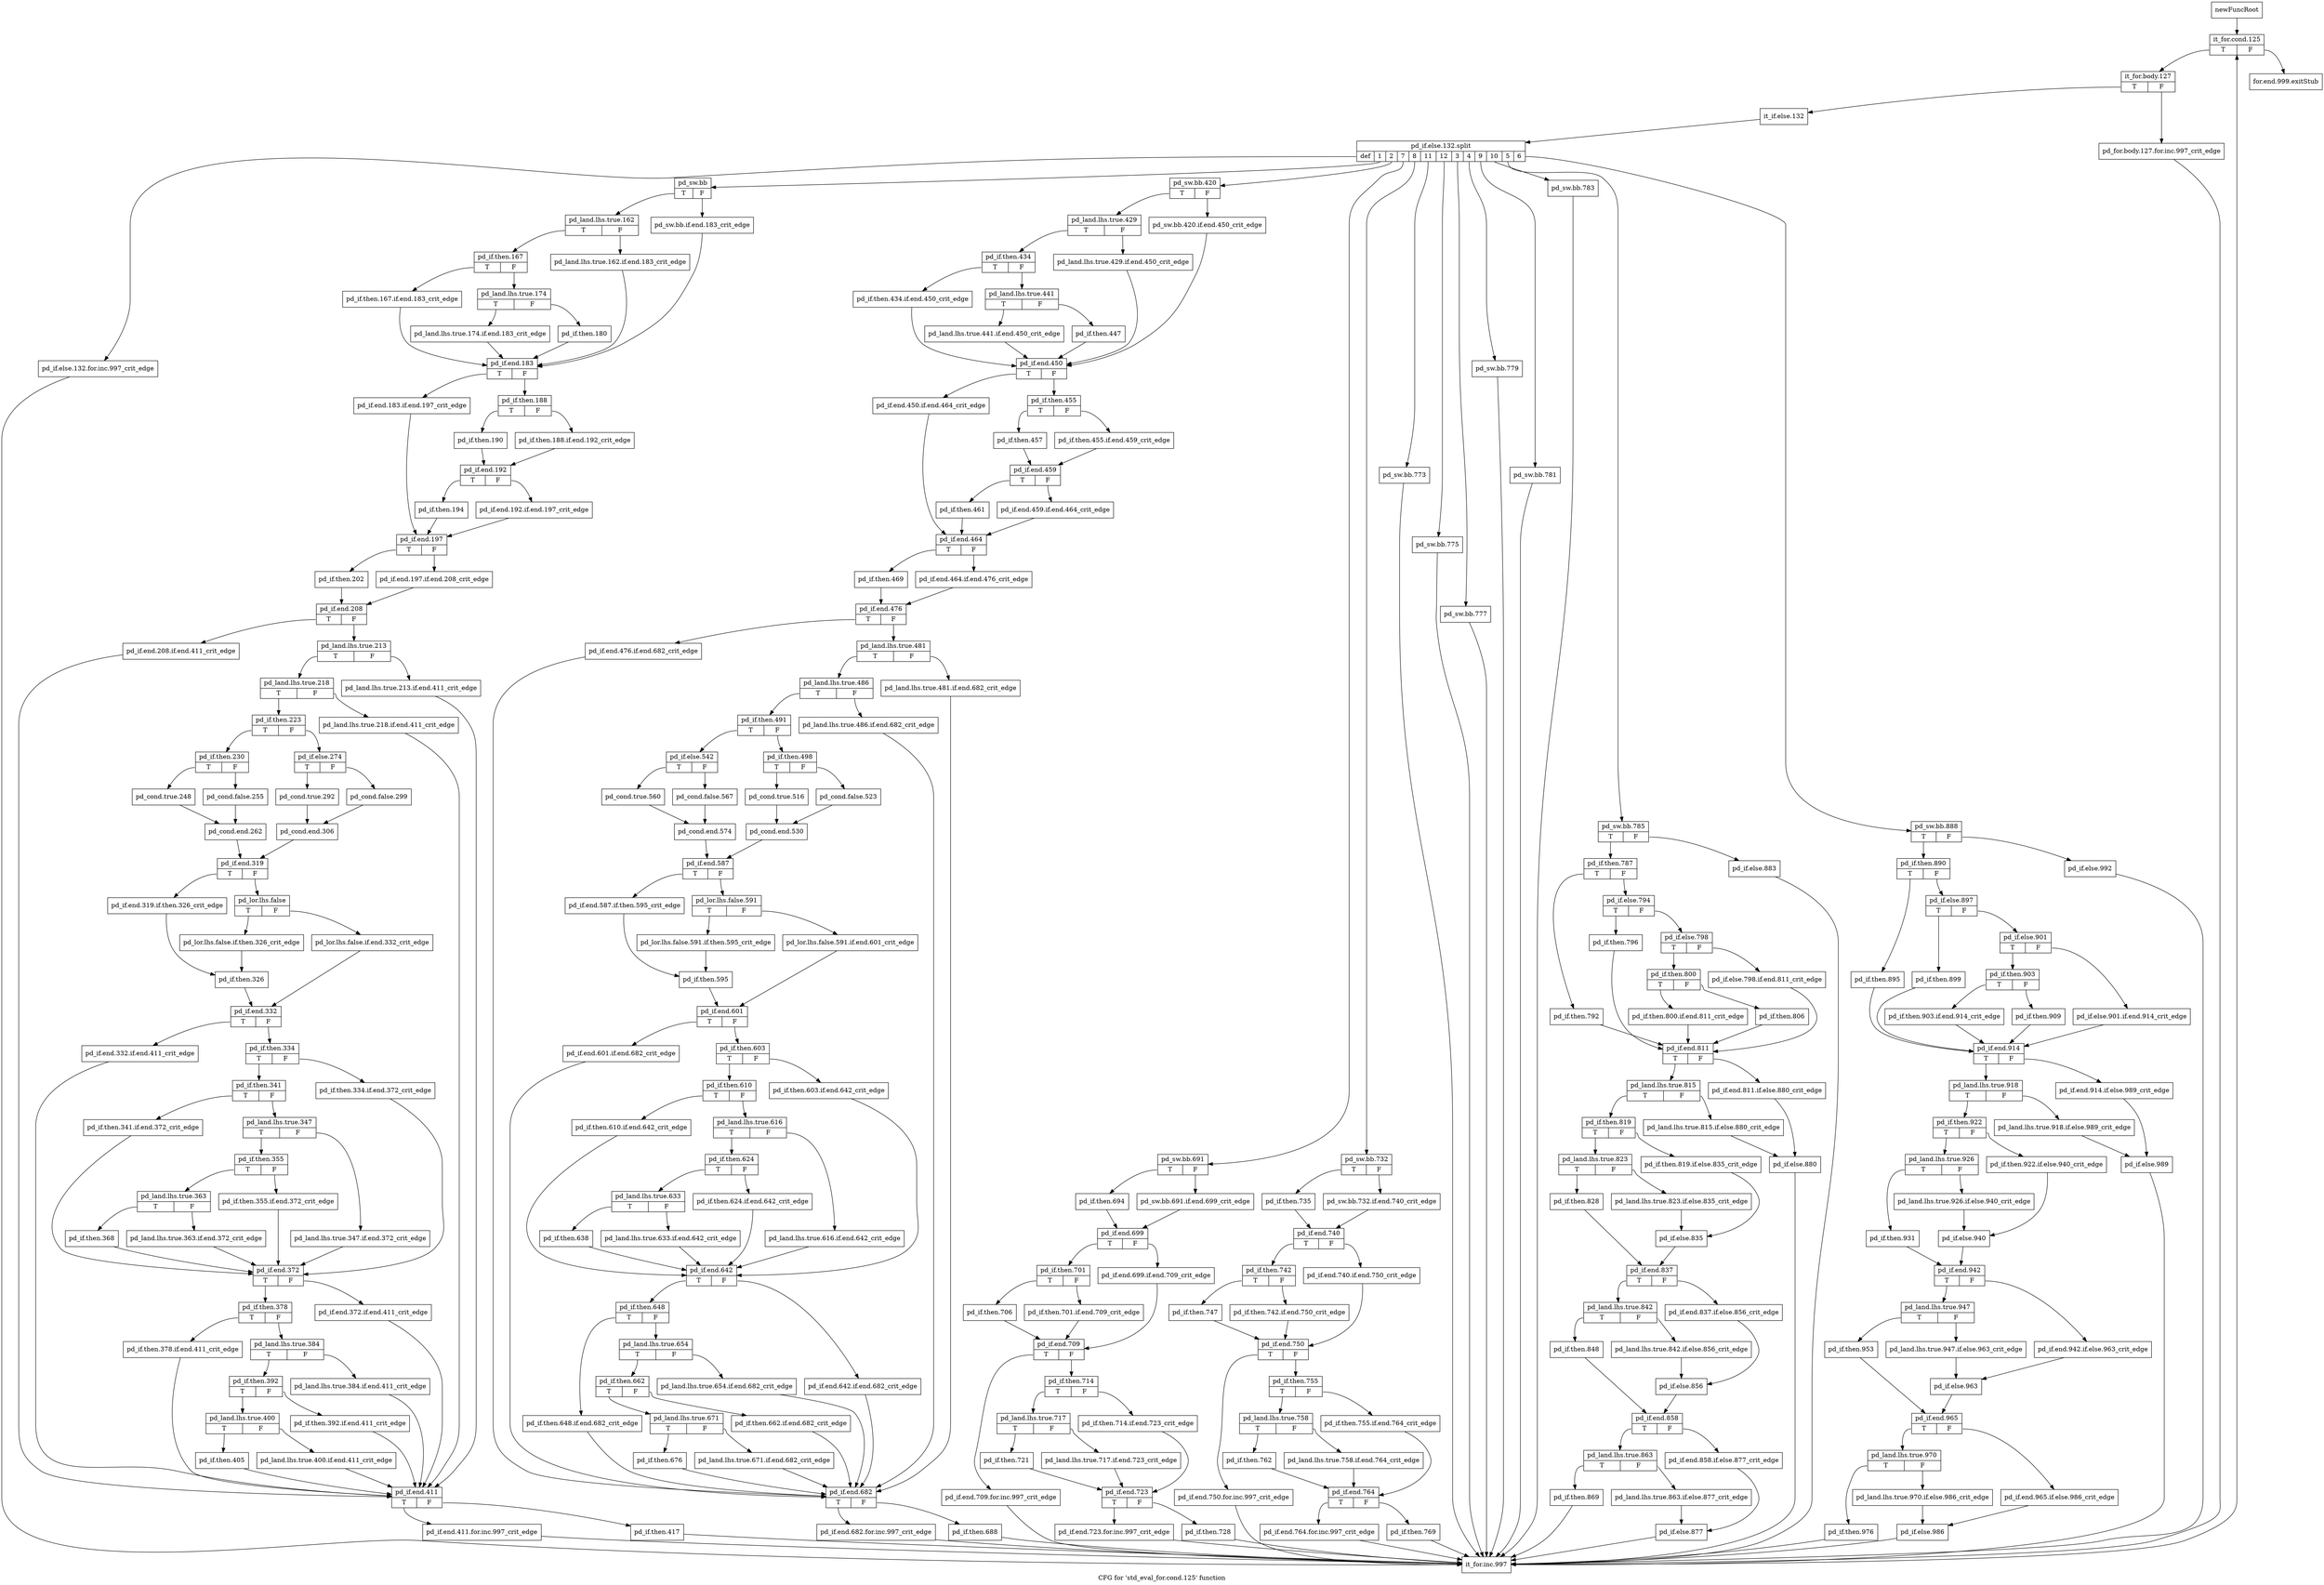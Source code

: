 digraph "CFG for 'std_eval_for.cond.125' function" {
	label="CFG for 'std_eval_for.cond.125' function";

	Node0x105df70 [shape=record,label="{newFuncRoot}"];
	Node0x105df70 -> Node0x1061410;
	Node0x10613c0 [shape=record,label="{for.end.999.exitStub}"];
	Node0x1061410 [shape=record,label="{it_for.cond.125|{<s0>T|<s1>F}}"];
	Node0x1061410:s0 -> Node0x1061460;
	Node0x1061410:s1 -> Node0x10613c0;
	Node0x1061460 [shape=record,label="{it_for.body.127|{<s0>T|<s1>F}}"];
	Node0x1061460:s0 -> Node0x1061500;
	Node0x1061460:s1 -> Node0x10614b0;
	Node0x10614b0 [shape=record,label="{pd_for.body.127.for.inc.997_crit_edge}"];
	Node0x10614b0 -> Node0x1066280;
	Node0x1061500 [shape=record,label="{it_if.else.132}"];
	Node0x1061500 -> Node0x137d910;
	Node0x137d910 [shape=record,label="{pd_if.else.132.split|{<s0>def|<s1>1|<s2>2|<s3>7|<s4>8|<s5>11|<s6>12|<s7>3|<s8>4|<s9>9|<s10>10|<s11>5|<s12>6}}"];
	Node0x137d910:s0 -> Node0x1066230;
	Node0x137d910:s1 -> Node0x1064cf0;
	Node0x137d910:s2 -> Node0x10637b0;
	Node0x137d910:s3 -> Node0x1063210;
	Node0x137d910:s4 -> Node0x1062c70;
	Node0x137d910:s5 -> Node0x1062c20;
	Node0x137d910:s6 -> Node0x1062bd0;
	Node0x137d910:s7 -> Node0x1062b80;
	Node0x137d910:s8 -> Node0x1062b30;
	Node0x137d910:s9 -> Node0x1062ae0;
	Node0x137d910:s10 -> Node0x1062a90;
	Node0x137d910:s11 -> Node0x1061ff0;
	Node0x137d910:s12 -> Node0x1061550;
	Node0x1061550 [shape=record,label="{pd_sw.bb.888|{<s0>T|<s1>F}}"];
	Node0x1061550:s0 -> Node0x10615f0;
	Node0x1061550:s1 -> Node0x10615a0;
	Node0x10615a0 [shape=record,label="{pd_if.else.992}"];
	Node0x10615a0 -> Node0x1066280;
	Node0x10615f0 [shape=record,label="{pd_if.then.890|{<s0>T|<s1>F}}"];
	Node0x10615f0:s0 -> Node0x1061870;
	Node0x10615f0:s1 -> Node0x1061640;
	Node0x1061640 [shape=record,label="{pd_if.else.897|{<s0>T|<s1>F}}"];
	Node0x1061640:s0 -> Node0x1061820;
	Node0x1061640:s1 -> Node0x1061690;
	Node0x1061690 [shape=record,label="{pd_if.else.901|{<s0>T|<s1>F}}"];
	Node0x1061690:s0 -> Node0x1061730;
	Node0x1061690:s1 -> Node0x10616e0;
	Node0x10616e0 [shape=record,label="{pd_if.else.901.if.end.914_crit_edge}"];
	Node0x10616e0 -> Node0x10618c0;
	Node0x1061730 [shape=record,label="{pd_if.then.903|{<s0>T|<s1>F}}"];
	Node0x1061730:s0 -> Node0x10617d0;
	Node0x1061730:s1 -> Node0x1061780;
	Node0x1061780 [shape=record,label="{pd_if.then.909}"];
	Node0x1061780 -> Node0x10618c0;
	Node0x10617d0 [shape=record,label="{pd_if.then.903.if.end.914_crit_edge}"];
	Node0x10617d0 -> Node0x10618c0;
	Node0x1061820 [shape=record,label="{pd_if.then.899}"];
	Node0x1061820 -> Node0x10618c0;
	Node0x1061870 [shape=record,label="{pd_if.then.895}"];
	Node0x1061870 -> Node0x10618c0;
	Node0x10618c0 [shape=record,label="{pd_if.end.914|{<s0>T|<s1>F}}"];
	Node0x10618c0:s0 -> Node0x1061960;
	Node0x10618c0:s1 -> Node0x1061910;
	Node0x1061910 [shape=record,label="{pd_if.end.914.if.else.989_crit_edge}"];
	Node0x1061910 -> Node0x1061a00;
	Node0x1061960 [shape=record,label="{pd_land.lhs.true.918|{<s0>T|<s1>F}}"];
	Node0x1061960:s0 -> Node0x1061a50;
	Node0x1061960:s1 -> Node0x10619b0;
	Node0x10619b0 [shape=record,label="{pd_land.lhs.true.918.if.else.989_crit_edge}"];
	Node0x10619b0 -> Node0x1061a00;
	Node0x1061a00 [shape=record,label="{pd_if.else.989}"];
	Node0x1061a00 -> Node0x1066280;
	Node0x1061a50 [shape=record,label="{pd_if.then.922|{<s0>T|<s1>F}}"];
	Node0x1061a50:s0 -> Node0x1061af0;
	Node0x1061a50:s1 -> Node0x1061aa0;
	Node0x1061aa0 [shape=record,label="{pd_if.then.922.if.else.940_crit_edge}"];
	Node0x1061aa0 -> Node0x1061b90;
	Node0x1061af0 [shape=record,label="{pd_land.lhs.true.926|{<s0>T|<s1>F}}"];
	Node0x1061af0:s0 -> Node0x1061be0;
	Node0x1061af0:s1 -> Node0x1061b40;
	Node0x1061b40 [shape=record,label="{pd_land.lhs.true.926.if.else.940_crit_edge}"];
	Node0x1061b40 -> Node0x1061b90;
	Node0x1061b90 [shape=record,label="{pd_if.else.940}"];
	Node0x1061b90 -> Node0x1061c30;
	Node0x1061be0 [shape=record,label="{pd_if.then.931}"];
	Node0x1061be0 -> Node0x1061c30;
	Node0x1061c30 [shape=record,label="{pd_if.end.942|{<s0>T|<s1>F}}"];
	Node0x1061c30:s0 -> Node0x1061cd0;
	Node0x1061c30:s1 -> Node0x1061c80;
	Node0x1061c80 [shape=record,label="{pd_if.end.942.if.else.963_crit_edge}"];
	Node0x1061c80 -> Node0x1061d70;
	Node0x1061cd0 [shape=record,label="{pd_land.lhs.true.947|{<s0>T|<s1>F}}"];
	Node0x1061cd0:s0 -> Node0x1061dc0;
	Node0x1061cd0:s1 -> Node0x1061d20;
	Node0x1061d20 [shape=record,label="{pd_land.lhs.true.947.if.else.963_crit_edge}"];
	Node0x1061d20 -> Node0x1061d70;
	Node0x1061d70 [shape=record,label="{pd_if.else.963}"];
	Node0x1061d70 -> Node0x1061e10;
	Node0x1061dc0 [shape=record,label="{pd_if.then.953}"];
	Node0x1061dc0 -> Node0x1061e10;
	Node0x1061e10 [shape=record,label="{pd_if.end.965|{<s0>T|<s1>F}}"];
	Node0x1061e10:s0 -> Node0x1061eb0;
	Node0x1061e10:s1 -> Node0x1061e60;
	Node0x1061e60 [shape=record,label="{pd_if.end.965.if.else.986_crit_edge}"];
	Node0x1061e60 -> Node0x1061f50;
	Node0x1061eb0 [shape=record,label="{pd_land.lhs.true.970|{<s0>T|<s1>F}}"];
	Node0x1061eb0:s0 -> Node0x1061fa0;
	Node0x1061eb0:s1 -> Node0x1061f00;
	Node0x1061f00 [shape=record,label="{pd_land.lhs.true.970.if.else.986_crit_edge}"];
	Node0x1061f00 -> Node0x1061f50;
	Node0x1061f50 [shape=record,label="{pd_if.else.986}"];
	Node0x1061f50 -> Node0x1066280;
	Node0x1061fa0 [shape=record,label="{pd_if.then.976}"];
	Node0x1061fa0 -> Node0x1066280;
	Node0x1061ff0 [shape=record,label="{pd_sw.bb.785|{<s0>T|<s1>F}}"];
	Node0x1061ff0:s0 -> Node0x1062090;
	Node0x1061ff0:s1 -> Node0x1062040;
	Node0x1062040 [shape=record,label="{pd_if.else.883}"];
	Node0x1062040 -> Node0x1066280;
	Node0x1062090 [shape=record,label="{pd_if.then.787|{<s0>T|<s1>F}}"];
	Node0x1062090:s0 -> Node0x1062310;
	Node0x1062090:s1 -> Node0x10620e0;
	Node0x10620e0 [shape=record,label="{pd_if.else.794|{<s0>T|<s1>F}}"];
	Node0x10620e0:s0 -> Node0x10622c0;
	Node0x10620e0:s1 -> Node0x1062130;
	Node0x1062130 [shape=record,label="{pd_if.else.798|{<s0>T|<s1>F}}"];
	Node0x1062130:s0 -> Node0x10621d0;
	Node0x1062130:s1 -> Node0x1062180;
	Node0x1062180 [shape=record,label="{pd_if.else.798.if.end.811_crit_edge}"];
	Node0x1062180 -> Node0x1062360;
	Node0x10621d0 [shape=record,label="{pd_if.then.800|{<s0>T|<s1>F}}"];
	Node0x10621d0:s0 -> Node0x1062270;
	Node0x10621d0:s1 -> Node0x1062220;
	Node0x1062220 [shape=record,label="{pd_if.then.806}"];
	Node0x1062220 -> Node0x1062360;
	Node0x1062270 [shape=record,label="{pd_if.then.800.if.end.811_crit_edge}"];
	Node0x1062270 -> Node0x1062360;
	Node0x10622c0 [shape=record,label="{pd_if.then.796}"];
	Node0x10622c0 -> Node0x1062360;
	Node0x1062310 [shape=record,label="{pd_if.then.792}"];
	Node0x1062310 -> Node0x1062360;
	Node0x1062360 [shape=record,label="{pd_if.end.811|{<s0>T|<s1>F}}"];
	Node0x1062360:s0 -> Node0x1062400;
	Node0x1062360:s1 -> Node0x10623b0;
	Node0x10623b0 [shape=record,label="{pd_if.end.811.if.else.880_crit_edge}"];
	Node0x10623b0 -> Node0x10624a0;
	Node0x1062400 [shape=record,label="{pd_land.lhs.true.815|{<s0>T|<s1>F}}"];
	Node0x1062400:s0 -> Node0x10624f0;
	Node0x1062400:s1 -> Node0x1062450;
	Node0x1062450 [shape=record,label="{pd_land.lhs.true.815.if.else.880_crit_edge}"];
	Node0x1062450 -> Node0x10624a0;
	Node0x10624a0 [shape=record,label="{pd_if.else.880}"];
	Node0x10624a0 -> Node0x1066280;
	Node0x10624f0 [shape=record,label="{pd_if.then.819|{<s0>T|<s1>F}}"];
	Node0x10624f0:s0 -> Node0x1062590;
	Node0x10624f0:s1 -> Node0x1062540;
	Node0x1062540 [shape=record,label="{pd_if.then.819.if.else.835_crit_edge}"];
	Node0x1062540 -> Node0x1062630;
	Node0x1062590 [shape=record,label="{pd_land.lhs.true.823|{<s0>T|<s1>F}}"];
	Node0x1062590:s0 -> Node0x1062680;
	Node0x1062590:s1 -> Node0x10625e0;
	Node0x10625e0 [shape=record,label="{pd_land.lhs.true.823.if.else.835_crit_edge}"];
	Node0x10625e0 -> Node0x1062630;
	Node0x1062630 [shape=record,label="{pd_if.else.835}"];
	Node0x1062630 -> Node0x10626d0;
	Node0x1062680 [shape=record,label="{pd_if.then.828}"];
	Node0x1062680 -> Node0x10626d0;
	Node0x10626d0 [shape=record,label="{pd_if.end.837|{<s0>T|<s1>F}}"];
	Node0x10626d0:s0 -> Node0x1062770;
	Node0x10626d0:s1 -> Node0x1062720;
	Node0x1062720 [shape=record,label="{pd_if.end.837.if.else.856_crit_edge}"];
	Node0x1062720 -> Node0x1062810;
	Node0x1062770 [shape=record,label="{pd_land.lhs.true.842|{<s0>T|<s1>F}}"];
	Node0x1062770:s0 -> Node0x1062860;
	Node0x1062770:s1 -> Node0x10627c0;
	Node0x10627c0 [shape=record,label="{pd_land.lhs.true.842.if.else.856_crit_edge}"];
	Node0x10627c0 -> Node0x1062810;
	Node0x1062810 [shape=record,label="{pd_if.else.856}"];
	Node0x1062810 -> Node0x10628b0;
	Node0x1062860 [shape=record,label="{pd_if.then.848}"];
	Node0x1062860 -> Node0x10628b0;
	Node0x10628b0 [shape=record,label="{pd_if.end.858|{<s0>T|<s1>F}}"];
	Node0x10628b0:s0 -> Node0x1062950;
	Node0x10628b0:s1 -> Node0x1062900;
	Node0x1062900 [shape=record,label="{pd_if.end.858.if.else.877_crit_edge}"];
	Node0x1062900 -> Node0x10629f0;
	Node0x1062950 [shape=record,label="{pd_land.lhs.true.863|{<s0>T|<s1>F}}"];
	Node0x1062950:s0 -> Node0x1062a40;
	Node0x1062950:s1 -> Node0x10629a0;
	Node0x10629a0 [shape=record,label="{pd_land.lhs.true.863.if.else.877_crit_edge}"];
	Node0x10629a0 -> Node0x10629f0;
	Node0x10629f0 [shape=record,label="{pd_if.else.877}"];
	Node0x10629f0 -> Node0x1066280;
	Node0x1062a40 [shape=record,label="{pd_if.then.869}"];
	Node0x1062a40 -> Node0x1066280;
	Node0x1062a90 [shape=record,label="{pd_sw.bb.783}"];
	Node0x1062a90 -> Node0x1066280;
	Node0x1062ae0 [shape=record,label="{pd_sw.bb.781}"];
	Node0x1062ae0 -> Node0x1066280;
	Node0x1062b30 [shape=record,label="{pd_sw.bb.779}"];
	Node0x1062b30 -> Node0x1066280;
	Node0x1062b80 [shape=record,label="{pd_sw.bb.777}"];
	Node0x1062b80 -> Node0x1066280;
	Node0x1062bd0 [shape=record,label="{pd_sw.bb.775}"];
	Node0x1062bd0 -> Node0x1066280;
	Node0x1062c20 [shape=record,label="{pd_sw.bb.773}"];
	Node0x1062c20 -> Node0x1066280;
	Node0x1062c70 [shape=record,label="{pd_sw.bb.732|{<s0>T|<s1>F}}"];
	Node0x1062c70:s0 -> Node0x1062d10;
	Node0x1062c70:s1 -> Node0x1062cc0;
	Node0x1062cc0 [shape=record,label="{pd_sw.bb.732.if.end.740_crit_edge}"];
	Node0x1062cc0 -> Node0x1062d60;
	Node0x1062d10 [shape=record,label="{pd_if.then.735}"];
	Node0x1062d10 -> Node0x1062d60;
	Node0x1062d60 [shape=record,label="{pd_if.end.740|{<s0>T|<s1>F}}"];
	Node0x1062d60:s0 -> Node0x1062e00;
	Node0x1062d60:s1 -> Node0x1062db0;
	Node0x1062db0 [shape=record,label="{pd_if.end.740.if.end.750_crit_edge}"];
	Node0x1062db0 -> Node0x1062ef0;
	Node0x1062e00 [shape=record,label="{pd_if.then.742|{<s0>T|<s1>F}}"];
	Node0x1062e00:s0 -> Node0x1062ea0;
	Node0x1062e00:s1 -> Node0x1062e50;
	Node0x1062e50 [shape=record,label="{pd_if.then.742.if.end.750_crit_edge}"];
	Node0x1062e50 -> Node0x1062ef0;
	Node0x1062ea0 [shape=record,label="{pd_if.then.747}"];
	Node0x1062ea0 -> Node0x1062ef0;
	Node0x1062ef0 [shape=record,label="{pd_if.end.750|{<s0>T|<s1>F}}"];
	Node0x1062ef0:s0 -> Node0x10631c0;
	Node0x1062ef0:s1 -> Node0x1062f40;
	Node0x1062f40 [shape=record,label="{pd_if.then.755|{<s0>T|<s1>F}}"];
	Node0x1062f40:s0 -> Node0x1062fe0;
	Node0x1062f40:s1 -> Node0x1062f90;
	Node0x1062f90 [shape=record,label="{pd_if.then.755.if.end.764_crit_edge}"];
	Node0x1062f90 -> Node0x10630d0;
	Node0x1062fe0 [shape=record,label="{pd_land.lhs.true.758|{<s0>T|<s1>F}}"];
	Node0x1062fe0:s0 -> Node0x1063080;
	Node0x1062fe0:s1 -> Node0x1063030;
	Node0x1063030 [shape=record,label="{pd_land.lhs.true.758.if.end.764_crit_edge}"];
	Node0x1063030 -> Node0x10630d0;
	Node0x1063080 [shape=record,label="{pd_if.then.762}"];
	Node0x1063080 -> Node0x10630d0;
	Node0x10630d0 [shape=record,label="{pd_if.end.764|{<s0>T|<s1>F}}"];
	Node0x10630d0:s0 -> Node0x1063170;
	Node0x10630d0:s1 -> Node0x1063120;
	Node0x1063120 [shape=record,label="{pd_if.then.769}"];
	Node0x1063120 -> Node0x1066280;
	Node0x1063170 [shape=record,label="{pd_if.end.764.for.inc.997_crit_edge}"];
	Node0x1063170 -> Node0x1066280;
	Node0x10631c0 [shape=record,label="{pd_if.end.750.for.inc.997_crit_edge}"];
	Node0x10631c0 -> Node0x1066280;
	Node0x1063210 [shape=record,label="{pd_sw.bb.691|{<s0>T|<s1>F}}"];
	Node0x1063210:s0 -> Node0x10632b0;
	Node0x1063210:s1 -> Node0x1063260;
	Node0x1063260 [shape=record,label="{pd_sw.bb.691.if.end.699_crit_edge}"];
	Node0x1063260 -> Node0x1063300;
	Node0x10632b0 [shape=record,label="{pd_if.then.694}"];
	Node0x10632b0 -> Node0x1063300;
	Node0x1063300 [shape=record,label="{pd_if.end.699|{<s0>T|<s1>F}}"];
	Node0x1063300:s0 -> Node0x10633a0;
	Node0x1063300:s1 -> Node0x1063350;
	Node0x1063350 [shape=record,label="{pd_if.end.699.if.end.709_crit_edge}"];
	Node0x1063350 -> Node0x1063490;
	Node0x10633a0 [shape=record,label="{pd_if.then.701|{<s0>T|<s1>F}}"];
	Node0x10633a0:s0 -> Node0x1063440;
	Node0x10633a0:s1 -> Node0x10633f0;
	Node0x10633f0 [shape=record,label="{pd_if.then.701.if.end.709_crit_edge}"];
	Node0x10633f0 -> Node0x1063490;
	Node0x1063440 [shape=record,label="{pd_if.then.706}"];
	Node0x1063440 -> Node0x1063490;
	Node0x1063490 [shape=record,label="{pd_if.end.709|{<s0>T|<s1>F}}"];
	Node0x1063490:s0 -> Node0x1063760;
	Node0x1063490:s1 -> Node0x10634e0;
	Node0x10634e0 [shape=record,label="{pd_if.then.714|{<s0>T|<s1>F}}"];
	Node0x10634e0:s0 -> Node0x1063580;
	Node0x10634e0:s1 -> Node0x1063530;
	Node0x1063530 [shape=record,label="{pd_if.then.714.if.end.723_crit_edge}"];
	Node0x1063530 -> Node0x1063670;
	Node0x1063580 [shape=record,label="{pd_land.lhs.true.717|{<s0>T|<s1>F}}"];
	Node0x1063580:s0 -> Node0x1063620;
	Node0x1063580:s1 -> Node0x10635d0;
	Node0x10635d0 [shape=record,label="{pd_land.lhs.true.717.if.end.723_crit_edge}"];
	Node0x10635d0 -> Node0x1063670;
	Node0x1063620 [shape=record,label="{pd_if.then.721}"];
	Node0x1063620 -> Node0x1063670;
	Node0x1063670 [shape=record,label="{pd_if.end.723|{<s0>T|<s1>F}}"];
	Node0x1063670:s0 -> Node0x1063710;
	Node0x1063670:s1 -> Node0x10636c0;
	Node0x10636c0 [shape=record,label="{pd_if.then.728}"];
	Node0x10636c0 -> Node0x1066280;
	Node0x1063710 [shape=record,label="{pd_if.end.723.for.inc.997_crit_edge}"];
	Node0x1063710 -> Node0x1066280;
	Node0x1063760 [shape=record,label="{pd_if.end.709.for.inc.997_crit_edge}"];
	Node0x1063760 -> Node0x1066280;
	Node0x10637b0 [shape=record,label="{pd_sw.bb.420|{<s0>T|<s1>F}}"];
	Node0x10637b0:s0 -> Node0x1063850;
	Node0x10637b0:s1 -> Node0x1063800;
	Node0x1063800 [shape=record,label="{pd_sw.bb.420.if.end.450_crit_edge}"];
	Node0x1063800 -> Node0x1063a80;
	Node0x1063850 [shape=record,label="{pd_land.lhs.true.429|{<s0>T|<s1>F}}"];
	Node0x1063850:s0 -> Node0x10638f0;
	Node0x1063850:s1 -> Node0x10638a0;
	Node0x10638a0 [shape=record,label="{pd_land.lhs.true.429.if.end.450_crit_edge}"];
	Node0x10638a0 -> Node0x1063a80;
	Node0x10638f0 [shape=record,label="{pd_if.then.434|{<s0>T|<s1>F}}"];
	Node0x10638f0:s0 -> Node0x1063a30;
	Node0x10638f0:s1 -> Node0x1063940;
	Node0x1063940 [shape=record,label="{pd_land.lhs.true.441|{<s0>T|<s1>F}}"];
	Node0x1063940:s0 -> Node0x10639e0;
	Node0x1063940:s1 -> Node0x1063990;
	Node0x1063990 [shape=record,label="{pd_if.then.447}"];
	Node0x1063990 -> Node0x1063a80;
	Node0x10639e0 [shape=record,label="{pd_land.lhs.true.441.if.end.450_crit_edge}"];
	Node0x10639e0 -> Node0x1063a80;
	Node0x1063a30 [shape=record,label="{pd_if.then.434.if.end.450_crit_edge}"];
	Node0x1063a30 -> Node0x1063a80;
	Node0x1063a80 [shape=record,label="{pd_if.end.450|{<s0>T|<s1>F}}"];
	Node0x1063a80:s0 -> Node0x1063cb0;
	Node0x1063a80:s1 -> Node0x1063ad0;
	Node0x1063ad0 [shape=record,label="{pd_if.then.455|{<s0>T|<s1>F}}"];
	Node0x1063ad0:s0 -> Node0x1063b70;
	Node0x1063ad0:s1 -> Node0x1063b20;
	Node0x1063b20 [shape=record,label="{pd_if.then.455.if.end.459_crit_edge}"];
	Node0x1063b20 -> Node0x1063bc0;
	Node0x1063b70 [shape=record,label="{pd_if.then.457}"];
	Node0x1063b70 -> Node0x1063bc0;
	Node0x1063bc0 [shape=record,label="{pd_if.end.459|{<s0>T|<s1>F}}"];
	Node0x1063bc0:s0 -> Node0x1063c60;
	Node0x1063bc0:s1 -> Node0x1063c10;
	Node0x1063c10 [shape=record,label="{pd_if.end.459.if.end.464_crit_edge}"];
	Node0x1063c10 -> Node0x1063d00;
	Node0x1063c60 [shape=record,label="{pd_if.then.461}"];
	Node0x1063c60 -> Node0x1063d00;
	Node0x1063cb0 [shape=record,label="{pd_if.end.450.if.end.464_crit_edge}"];
	Node0x1063cb0 -> Node0x1063d00;
	Node0x1063d00 [shape=record,label="{pd_if.end.464|{<s0>T|<s1>F}}"];
	Node0x1063d00:s0 -> Node0x1063da0;
	Node0x1063d00:s1 -> Node0x1063d50;
	Node0x1063d50 [shape=record,label="{pd_if.end.464.if.end.476_crit_edge}"];
	Node0x1063d50 -> Node0x1063df0;
	Node0x1063da0 [shape=record,label="{pd_if.then.469}"];
	Node0x1063da0 -> Node0x1063df0;
	Node0x1063df0 [shape=record,label="{pd_if.end.476|{<s0>T|<s1>F}}"];
	Node0x1063df0:s0 -> Node0x1064bb0;
	Node0x1063df0:s1 -> Node0x1063e40;
	Node0x1063e40 [shape=record,label="{pd_land.lhs.true.481|{<s0>T|<s1>F}}"];
	Node0x1063e40:s0 -> Node0x1063ee0;
	Node0x1063e40:s1 -> Node0x1063e90;
	Node0x1063e90 [shape=record,label="{pd_land.lhs.true.481.if.end.682_crit_edge}"];
	Node0x1063e90 -> Node0x1064c00;
	Node0x1063ee0 [shape=record,label="{pd_land.lhs.true.486|{<s0>T|<s1>F}}"];
	Node0x1063ee0:s0 -> Node0x1063f80;
	Node0x1063ee0:s1 -> Node0x1063f30;
	Node0x1063f30 [shape=record,label="{pd_land.lhs.true.486.if.end.682_crit_edge}"];
	Node0x1063f30 -> Node0x1064c00;
	Node0x1063f80 [shape=record,label="{pd_if.then.491|{<s0>T|<s1>F}}"];
	Node0x1063f80:s0 -> Node0x1064110;
	Node0x1063f80:s1 -> Node0x1063fd0;
	Node0x1063fd0 [shape=record,label="{pd_if.then.498|{<s0>T|<s1>F}}"];
	Node0x1063fd0:s0 -> Node0x1064070;
	Node0x1063fd0:s1 -> Node0x1064020;
	Node0x1064020 [shape=record,label="{pd_cond.false.523}"];
	Node0x1064020 -> Node0x10640c0;
	Node0x1064070 [shape=record,label="{pd_cond.true.516}"];
	Node0x1064070 -> Node0x10640c0;
	Node0x10640c0 [shape=record,label="{pd_cond.end.530}"];
	Node0x10640c0 -> Node0x1064250;
	Node0x1064110 [shape=record,label="{pd_if.else.542|{<s0>T|<s1>F}}"];
	Node0x1064110:s0 -> Node0x10641b0;
	Node0x1064110:s1 -> Node0x1064160;
	Node0x1064160 [shape=record,label="{pd_cond.false.567}"];
	Node0x1064160 -> Node0x1064200;
	Node0x10641b0 [shape=record,label="{pd_cond.true.560}"];
	Node0x10641b0 -> Node0x1064200;
	Node0x1064200 [shape=record,label="{pd_cond.end.574}"];
	Node0x1064200 -> Node0x1064250;
	Node0x1064250 [shape=record,label="{pd_if.end.587|{<s0>T|<s1>F}}"];
	Node0x1064250:s0 -> Node0x1064390;
	Node0x1064250:s1 -> Node0x10642a0;
	Node0x10642a0 [shape=record,label="{pd_lor.lhs.false.591|{<s0>T|<s1>F}}"];
	Node0x10642a0:s0 -> Node0x1064340;
	Node0x10642a0:s1 -> Node0x10642f0;
	Node0x10642f0 [shape=record,label="{pd_lor.lhs.false.591.if.end.601_crit_edge}"];
	Node0x10642f0 -> Node0x1064430;
	Node0x1064340 [shape=record,label="{pd_lor.lhs.false.591.if.then.595_crit_edge}"];
	Node0x1064340 -> Node0x10643e0;
	Node0x1064390 [shape=record,label="{pd_if.end.587.if.then.595_crit_edge}"];
	Node0x1064390 -> Node0x10643e0;
	Node0x10643e0 [shape=record,label="{pd_if.then.595}"];
	Node0x10643e0 -> Node0x1064430;
	Node0x1064430 [shape=record,label="{pd_if.end.601|{<s0>T|<s1>F}}"];
	Node0x1064430:s0 -> Node0x1064b60;
	Node0x1064430:s1 -> Node0x1064480;
	Node0x1064480 [shape=record,label="{pd_if.then.603|{<s0>T|<s1>F}}"];
	Node0x1064480:s0 -> Node0x1064520;
	Node0x1064480:s1 -> Node0x10644d0;
	Node0x10644d0 [shape=record,label="{pd_if.then.603.if.end.642_crit_edge}"];
	Node0x10644d0 -> Node0x10647f0;
	Node0x1064520 [shape=record,label="{pd_if.then.610|{<s0>T|<s1>F}}"];
	Node0x1064520:s0 -> Node0x10647a0;
	Node0x1064520:s1 -> Node0x1064570;
	Node0x1064570 [shape=record,label="{pd_land.lhs.true.616|{<s0>T|<s1>F}}"];
	Node0x1064570:s0 -> Node0x1064610;
	Node0x1064570:s1 -> Node0x10645c0;
	Node0x10645c0 [shape=record,label="{pd_land.lhs.true.616.if.end.642_crit_edge}"];
	Node0x10645c0 -> Node0x10647f0;
	Node0x1064610 [shape=record,label="{pd_if.then.624|{<s0>T|<s1>F}}"];
	Node0x1064610:s0 -> Node0x10646b0;
	Node0x1064610:s1 -> Node0x1064660;
	Node0x1064660 [shape=record,label="{pd_if.then.624.if.end.642_crit_edge}"];
	Node0x1064660 -> Node0x10647f0;
	Node0x10646b0 [shape=record,label="{pd_land.lhs.true.633|{<s0>T|<s1>F}}"];
	Node0x10646b0:s0 -> Node0x1064750;
	Node0x10646b0:s1 -> Node0x1064700;
	Node0x1064700 [shape=record,label="{pd_land.lhs.true.633.if.end.642_crit_edge}"];
	Node0x1064700 -> Node0x10647f0;
	Node0x1064750 [shape=record,label="{pd_if.then.638}"];
	Node0x1064750 -> Node0x10647f0;
	Node0x10647a0 [shape=record,label="{pd_if.then.610.if.end.642_crit_edge}"];
	Node0x10647a0 -> Node0x10647f0;
	Node0x10647f0 [shape=record,label="{pd_if.end.642|{<s0>T|<s1>F}}"];
	Node0x10647f0:s0 -> Node0x1064890;
	Node0x10647f0:s1 -> Node0x1064840;
	Node0x1064840 [shape=record,label="{pd_if.end.642.if.end.682_crit_edge}"];
	Node0x1064840 -> Node0x1064c00;
	Node0x1064890 [shape=record,label="{pd_if.then.648|{<s0>T|<s1>F}}"];
	Node0x1064890:s0 -> Node0x1064b10;
	Node0x1064890:s1 -> Node0x10648e0;
	Node0x10648e0 [shape=record,label="{pd_land.lhs.true.654|{<s0>T|<s1>F}}"];
	Node0x10648e0:s0 -> Node0x1064980;
	Node0x10648e0:s1 -> Node0x1064930;
	Node0x1064930 [shape=record,label="{pd_land.lhs.true.654.if.end.682_crit_edge}"];
	Node0x1064930 -> Node0x1064c00;
	Node0x1064980 [shape=record,label="{pd_if.then.662|{<s0>T|<s1>F}}"];
	Node0x1064980:s0 -> Node0x1064a20;
	Node0x1064980:s1 -> Node0x10649d0;
	Node0x10649d0 [shape=record,label="{pd_if.then.662.if.end.682_crit_edge}"];
	Node0x10649d0 -> Node0x1064c00;
	Node0x1064a20 [shape=record,label="{pd_land.lhs.true.671|{<s0>T|<s1>F}}"];
	Node0x1064a20:s0 -> Node0x1064ac0;
	Node0x1064a20:s1 -> Node0x1064a70;
	Node0x1064a70 [shape=record,label="{pd_land.lhs.true.671.if.end.682_crit_edge}"];
	Node0x1064a70 -> Node0x1064c00;
	Node0x1064ac0 [shape=record,label="{pd_if.then.676}"];
	Node0x1064ac0 -> Node0x1064c00;
	Node0x1064b10 [shape=record,label="{pd_if.then.648.if.end.682_crit_edge}"];
	Node0x1064b10 -> Node0x1064c00;
	Node0x1064b60 [shape=record,label="{pd_if.end.601.if.end.682_crit_edge}"];
	Node0x1064b60 -> Node0x1064c00;
	Node0x1064bb0 [shape=record,label="{pd_if.end.476.if.end.682_crit_edge}"];
	Node0x1064bb0 -> Node0x1064c00;
	Node0x1064c00 [shape=record,label="{pd_if.end.682|{<s0>T|<s1>F}}"];
	Node0x1064c00:s0 -> Node0x1064ca0;
	Node0x1064c00:s1 -> Node0x1064c50;
	Node0x1064c50 [shape=record,label="{pd_if.then.688}"];
	Node0x1064c50 -> Node0x1066280;
	Node0x1064ca0 [shape=record,label="{pd_if.end.682.for.inc.997_crit_edge}"];
	Node0x1064ca0 -> Node0x1066280;
	Node0x1064cf0 [shape=record,label="{pd_sw.bb|{<s0>T|<s1>F}}"];
	Node0x1064cf0:s0 -> Node0x1064d90;
	Node0x1064cf0:s1 -> Node0x1064d40;
	Node0x1064d40 [shape=record,label="{pd_sw.bb.if.end.183_crit_edge}"];
	Node0x1064d40 -> Node0x1064fc0;
	Node0x1064d90 [shape=record,label="{pd_land.lhs.true.162|{<s0>T|<s1>F}}"];
	Node0x1064d90:s0 -> Node0x1064e30;
	Node0x1064d90:s1 -> Node0x1064de0;
	Node0x1064de0 [shape=record,label="{pd_land.lhs.true.162.if.end.183_crit_edge}"];
	Node0x1064de0 -> Node0x1064fc0;
	Node0x1064e30 [shape=record,label="{pd_if.then.167|{<s0>T|<s1>F}}"];
	Node0x1064e30:s0 -> Node0x1064f70;
	Node0x1064e30:s1 -> Node0x1064e80;
	Node0x1064e80 [shape=record,label="{pd_land.lhs.true.174|{<s0>T|<s1>F}}"];
	Node0x1064e80:s0 -> Node0x1064f20;
	Node0x1064e80:s1 -> Node0x1064ed0;
	Node0x1064ed0 [shape=record,label="{pd_if.then.180}"];
	Node0x1064ed0 -> Node0x1064fc0;
	Node0x1064f20 [shape=record,label="{pd_land.lhs.true.174.if.end.183_crit_edge}"];
	Node0x1064f20 -> Node0x1064fc0;
	Node0x1064f70 [shape=record,label="{pd_if.then.167.if.end.183_crit_edge}"];
	Node0x1064f70 -> Node0x1064fc0;
	Node0x1064fc0 [shape=record,label="{pd_if.end.183|{<s0>T|<s1>F}}"];
	Node0x1064fc0:s0 -> Node0x10651f0;
	Node0x1064fc0:s1 -> Node0x1065010;
	Node0x1065010 [shape=record,label="{pd_if.then.188|{<s0>T|<s1>F}}"];
	Node0x1065010:s0 -> Node0x10650b0;
	Node0x1065010:s1 -> Node0x1065060;
	Node0x1065060 [shape=record,label="{pd_if.then.188.if.end.192_crit_edge}"];
	Node0x1065060 -> Node0x1065100;
	Node0x10650b0 [shape=record,label="{pd_if.then.190}"];
	Node0x10650b0 -> Node0x1065100;
	Node0x1065100 [shape=record,label="{pd_if.end.192|{<s0>T|<s1>F}}"];
	Node0x1065100:s0 -> Node0x10651a0;
	Node0x1065100:s1 -> Node0x1065150;
	Node0x1065150 [shape=record,label="{pd_if.end.192.if.end.197_crit_edge}"];
	Node0x1065150 -> Node0x1065240;
	Node0x10651a0 [shape=record,label="{pd_if.then.194}"];
	Node0x10651a0 -> Node0x1065240;
	Node0x10651f0 [shape=record,label="{pd_if.end.183.if.end.197_crit_edge}"];
	Node0x10651f0 -> Node0x1065240;
	Node0x1065240 [shape=record,label="{pd_if.end.197|{<s0>T|<s1>F}}"];
	Node0x1065240:s0 -> Node0x10652e0;
	Node0x1065240:s1 -> Node0x1065290;
	Node0x1065290 [shape=record,label="{pd_if.end.197.if.end.208_crit_edge}"];
	Node0x1065290 -> Node0x1065330;
	Node0x10652e0 [shape=record,label="{pd_if.then.202}"];
	Node0x10652e0 -> Node0x1065330;
	Node0x1065330 [shape=record,label="{pd_if.end.208|{<s0>T|<s1>F}}"];
	Node0x1065330:s0 -> Node0x10660f0;
	Node0x1065330:s1 -> Node0x1065380;
	Node0x1065380 [shape=record,label="{pd_land.lhs.true.213|{<s0>T|<s1>F}}"];
	Node0x1065380:s0 -> Node0x1065420;
	Node0x1065380:s1 -> Node0x10653d0;
	Node0x10653d0 [shape=record,label="{pd_land.lhs.true.213.if.end.411_crit_edge}"];
	Node0x10653d0 -> Node0x1066140;
	Node0x1065420 [shape=record,label="{pd_land.lhs.true.218|{<s0>T|<s1>F}}"];
	Node0x1065420:s0 -> Node0x10654c0;
	Node0x1065420:s1 -> Node0x1065470;
	Node0x1065470 [shape=record,label="{pd_land.lhs.true.218.if.end.411_crit_edge}"];
	Node0x1065470 -> Node0x1066140;
	Node0x10654c0 [shape=record,label="{pd_if.then.223|{<s0>T|<s1>F}}"];
	Node0x10654c0:s0 -> Node0x1065650;
	Node0x10654c0:s1 -> Node0x1065510;
	Node0x1065510 [shape=record,label="{pd_if.else.274|{<s0>T|<s1>F}}"];
	Node0x1065510:s0 -> Node0x10655b0;
	Node0x1065510:s1 -> Node0x1065560;
	Node0x1065560 [shape=record,label="{pd_cond.false.299}"];
	Node0x1065560 -> Node0x1065600;
	Node0x10655b0 [shape=record,label="{pd_cond.true.292}"];
	Node0x10655b0 -> Node0x1065600;
	Node0x1065600 [shape=record,label="{pd_cond.end.306}"];
	Node0x1065600 -> Node0x1065790;
	Node0x1065650 [shape=record,label="{pd_if.then.230|{<s0>T|<s1>F}}"];
	Node0x1065650:s0 -> Node0x10656f0;
	Node0x1065650:s1 -> Node0x10656a0;
	Node0x10656a0 [shape=record,label="{pd_cond.false.255}"];
	Node0x10656a0 -> Node0x1065740;
	Node0x10656f0 [shape=record,label="{pd_cond.true.248}"];
	Node0x10656f0 -> Node0x1065740;
	Node0x1065740 [shape=record,label="{pd_cond.end.262}"];
	Node0x1065740 -> Node0x1065790;
	Node0x1065790 [shape=record,label="{pd_if.end.319|{<s0>T|<s1>F}}"];
	Node0x1065790:s0 -> Node0x10658d0;
	Node0x1065790:s1 -> Node0x10657e0;
	Node0x10657e0 [shape=record,label="{pd_lor.lhs.false|{<s0>T|<s1>F}}"];
	Node0x10657e0:s0 -> Node0x1065880;
	Node0x10657e0:s1 -> Node0x1065830;
	Node0x1065830 [shape=record,label="{pd_lor.lhs.false.if.end.332_crit_edge}"];
	Node0x1065830 -> Node0x1065970;
	Node0x1065880 [shape=record,label="{pd_lor.lhs.false.if.then.326_crit_edge}"];
	Node0x1065880 -> Node0x1065920;
	Node0x10658d0 [shape=record,label="{pd_if.end.319.if.then.326_crit_edge}"];
	Node0x10658d0 -> Node0x1065920;
	Node0x1065920 [shape=record,label="{pd_if.then.326}"];
	Node0x1065920 -> Node0x1065970;
	Node0x1065970 [shape=record,label="{pd_if.end.332|{<s0>T|<s1>F}}"];
	Node0x1065970:s0 -> Node0x10660a0;
	Node0x1065970:s1 -> Node0x10659c0;
	Node0x10659c0 [shape=record,label="{pd_if.then.334|{<s0>T|<s1>F}}"];
	Node0x10659c0:s0 -> Node0x1065a60;
	Node0x10659c0:s1 -> Node0x1065a10;
	Node0x1065a10 [shape=record,label="{pd_if.then.334.if.end.372_crit_edge}"];
	Node0x1065a10 -> Node0x1065d30;
	Node0x1065a60 [shape=record,label="{pd_if.then.341|{<s0>T|<s1>F}}"];
	Node0x1065a60:s0 -> Node0x1065ce0;
	Node0x1065a60:s1 -> Node0x1065ab0;
	Node0x1065ab0 [shape=record,label="{pd_land.lhs.true.347|{<s0>T|<s1>F}}"];
	Node0x1065ab0:s0 -> Node0x1065b50;
	Node0x1065ab0:s1 -> Node0x1065b00;
	Node0x1065b00 [shape=record,label="{pd_land.lhs.true.347.if.end.372_crit_edge}"];
	Node0x1065b00 -> Node0x1065d30;
	Node0x1065b50 [shape=record,label="{pd_if.then.355|{<s0>T|<s1>F}}"];
	Node0x1065b50:s0 -> Node0x1065bf0;
	Node0x1065b50:s1 -> Node0x1065ba0;
	Node0x1065ba0 [shape=record,label="{pd_if.then.355.if.end.372_crit_edge}"];
	Node0x1065ba0 -> Node0x1065d30;
	Node0x1065bf0 [shape=record,label="{pd_land.lhs.true.363|{<s0>T|<s1>F}}"];
	Node0x1065bf0:s0 -> Node0x1065c90;
	Node0x1065bf0:s1 -> Node0x1065c40;
	Node0x1065c40 [shape=record,label="{pd_land.lhs.true.363.if.end.372_crit_edge}"];
	Node0x1065c40 -> Node0x1065d30;
	Node0x1065c90 [shape=record,label="{pd_if.then.368}"];
	Node0x1065c90 -> Node0x1065d30;
	Node0x1065ce0 [shape=record,label="{pd_if.then.341.if.end.372_crit_edge}"];
	Node0x1065ce0 -> Node0x1065d30;
	Node0x1065d30 [shape=record,label="{pd_if.end.372|{<s0>T|<s1>F}}"];
	Node0x1065d30:s0 -> Node0x1065dd0;
	Node0x1065d30:s1 -> Node0x1065d80;
	Node0x1065d80 [shape=record,label="{pd_if.end.372.if.end.411_crit_edge}"];
	Node0x1065d80 -> Node0x1066140;
	Node0x1065dd0 [shape=record,label="{pd_if.then.378|{<s0>T|<s1>F}}"];
	Node0x1065dd0:s0 -> Node0x1066050;
	Node0x1065dd0:s1 -> Node0x1065e20;
	Node0x1065e20 [shape=record,label="{pd_land.lhs.true.384|{<s0>T|<s1>F}}"];
	Node0x1065e20:s0 -> Node0x1065ec0;
	Node0x1065e20:s1 -> Node0x1065e70;
	Node0x1065e70 [shape=record,label="{pd_land.lhs.true.384.if.end.411_crit_edge}"];
	Node0x1065e70 -> Node0x1066140;
	Node0x1065ec0 [shape=record,label="{pd_if.then.392|{<s0>T|<s1>F}}"];
	Node0x1065ec0:s0 -> Node0x1065f60;
	Node0x1065ec0:s1 -> Node0x1065f10;
	Node0x1065f10 [shape=record,label="{pd_if.then.392.if.end.411_crit_edge}"];
	Node0x1065f10 -> Node0x1066140;
	Node0x1065f60 [shape=record,label="{pd_land.lhs.true.400|{<s0>T|<s1>F}}"];
	Node0x1065f60:s0 -> Node0x1066000;
	Node0x1065f60:s1 -> Node0x1065fb0;
	Node0x1065fb0 [shape=record,label="{pd_land.lhs.true.400.if.end.411_crit_edge}"];
	Node0x1065fb0 -> Node0x1066140;
	Node0x1066000 [shape=record,label="{pd_if.then.405}"];
	Node0x1066000 -> Node0x1066140;
	Node0x1066050 [shape=record,label="{pd_if.then.378.if.end.411_crit_edge}"];
	Node0x1066050 -> Node0x1066140;
	Node0x10660a0 [shape=record,label="{pd_if.end.332.if.end.411_crit_edge}"];
	Node0x10660a0 -> Node0x1066140;
	Node0x10660f0 [shape=record,label="{pd_if.end.208.if.end.411_crit_edge}"];
	Node0x10660f0 -> Node0x1066140;
	Node0x1066140 [shape=record,label="{pd_if.end.411|{<s0>T|<s1>F}}"];
	Node0x1066140:s0 -> Node0x10661e0;
	Node0x1066140:s1 -> Node0x1066190;
	Node0x1066190 [shape=record,label="{pd_if.then.417}"];
	Node0x1066190 -> Node0x1066280;
	Node0x10661e0 [shape=record,label="{pd_if.end.411.for.inc.997_crit_edge}"];
	Node0x10661e0 -> Node0x1066280;
	Node0x1066230 [shape=record,label="{pd_if.else.132.for.inc.997_crit_edge}"];
	Node0x1066230 -> Node0x1066280;
	Node0x1066280 [shape=record,label="{it_for.inc.997}"];
	Node0x1066280 -> Node0x1061410;
}

